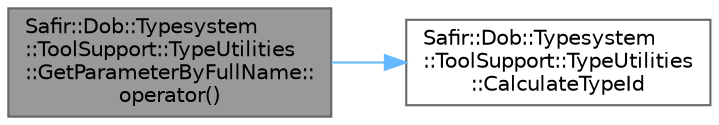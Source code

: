 digraph "Safir::Dob::Typesystem::ToolSupport::TypeUtilities::GetParameterByFullName::operator()"
{
 // LATEX_PDF_SIZE
  bgcolor="transparent";
  edge [fontname=Helvetica,fontsize=10,labelfontname=Helvetica,labelfontsize=10];
  node [fontname=Helvetica,fontsize=10,shape=box,height=0.2,width=0.4];
  rankdir="LR";
  Node1 [label="Safir::Dob::Typesystem\l::ToolSupport::TypeUtilities\l::GetParameterByFullName::\loperator()",height=0.2,width=0.4,color="gray40", fillcolor="grey60", style="filled", fontcolor="black",tooltip="Get ParameterDescription from a fully qualified name."];
  Node1 -> Node2 [color="steelblue1",style="solid"];
  Node2 [label="Safir::Dob::Typesystem\l::ToolSupport::TypeUtilities\l::CalculateTypeId",height=0.2,width=0.4,color="grey40", fillcolor="white", style="filled",URL="$a00406.html#a54cf0228354ca43329cc545a697ffe94",tooltip="Calculates a typeId from a string."];
}
